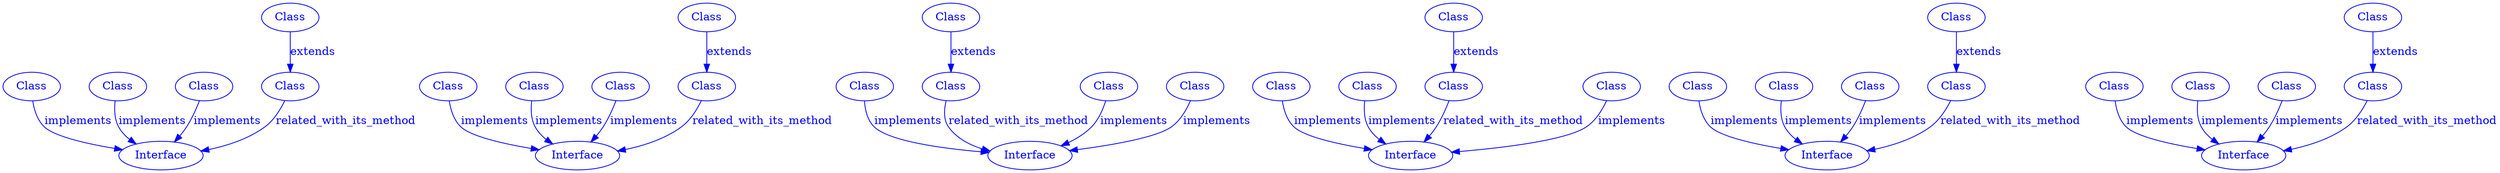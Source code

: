 
digraph SubdueGraph {
  105 [label="Class",color=blue,fontcolor=blue];
  190 [label="Class",color=blue,fontcolor=blue];
  372 [label="Class",color=blue,fontcolor=blue];
  427 [label="Class",color=blue,fontcolor=blue];
  451 [label="Class",color=blue,fontcolor=blue];
  488 [label="Interface",color=blue,fontcolor=blue];
  105 -> 488 [label="implements",color=blue,fontcolor=blue];
  190 -> 451 [label="extends",color=blue,fontcolor=blue];
  372 -> 488 [label="implements",color=blue,fontcolor=blue];
  427 -> 488 [label="implements",color=blue,fontcolor=blue];
  451 -> 488 [label="related_with_its_method",color=blue,fontcolor=blue];
  164 [label="Class",color=blue,fontcolor=blue];
  230 [label="Interface",color=blue,fontcolor=blue];
  235 [label="Class",color=blue,fontcolor=blue];
  385 [label="Class",color=blue,fontcolor=blue];
  394 [label="Class",color=blue,fontcolor=blue];
  423 [label="Class",color=blue,fontcolor=blue];
  164 -> 230 [label="implements",color=blue,fontcolor=blue];
  235 -> 230 [label="implements",color=blue,fontcolor=blue];
  385 -> 230 [label="implements",color=blue,fontcolor=blue];
  394 -> 423 [label="extends",color=blue,fontcolor=blue];
  423 -> 230 [label="related_with_its_method",color=blue,fontcolor=blue];
  5 [label="Class",color=blue,fontcolor=blue];
  44 [label="Interface",color=blue,fontcolor=blue];
  106 [label="Class",color=blue,fontcolor=blue];
  217 [label="Class",color=blue,fontcolor=blue];
  259 [label="Class",color=blue,fontcolor=blue];
  452 [label="Class",color=blue,fontcolor=blue];
  5 -> 44 [label="implements",color=blue,fontcolor=blue];
  217 -> 44 [label="implements",color=blue,fontcolor=blue];
  259 -> 44 [label="implements",color=blue,fontcolor=blue];
  452 -> 106 [label="extends",color=blue,fontcolor=blue];
  106 -> 44 [label="related_with_its_method",color=blue,fontcolor=blue];
  73 [label="Class",color=blue,fontcolor=blue];
  140 [label="Interface",color=blue,fontcolor=blue];
  185 [label="Class",color=blue,fontcolor=blue];
  194 [label="Class",color=blue,fontcolor=blue];
  199 [label="Class",color=blue,fontcolor=blue];
  273 [label="Class",color=blue,fontcolor=blue];
  73 -> 140 [label="implements",color=blue,fontcolor=blue];
  185 -> 140 [label="implements",color=blue,fontcolor=blue];
  194 -> 199 [label="extends",color=blue,fontcolor=blue];
  273 -> 140 [label="implements",color=blue,fontcolor=blue];
  199 -> 140 [label="related_with_its_method",color=blue,fontcolor=blue];
  28 [label="Class",color=blue,fontcolor=blue];
  56 [label="Class",color=blue,fontcolor=blue];
  123 [label="Class",color=blue,fontcolor=blue];
  195 [label="Class",color=blue,fontcolor=blue];
  200 [label="Class",color=blue,fontcolor=blue];
  481 [label="Interface",color=blue,fontcolor=blue];
  28 -> 481 [label="implements",color=blue,fontcolor=blue];
  56 -> 200 [label="extends",color=blue,fontcolor=blue];
  123 -> 481 [label="implements",color=blue,fontcolor=blue];
  195 -> 481 [label="implements",color=blue,fontcolor=blue];
  200 -> 481 [label="related_with_its_method",color=blue,fontcolor=blue];
  27 [label="Class",color=blue,fontcolor=blue];
  55 [label="Class",color=blue,fontcolor=blue];
  79 [label="Class",color=blue,fontcolor=blue];
  395 [label="Class",color=blue,fontcolor=blue];
  428 [label="Class",color=blue,fontcolor=blue];
  480 [label="Interface",color=blue,fontcolor=blue];
  27 -> 480 [label="implements",color=blue,fontcolor=blue];
  55 -> 480 [label="implements",color=blue,fontcolor=blue];
  79 -> 480 [label="implements",color=blue,fontcolor=blue];
  395 -> 428 [label="extends",color=blue,fontcolor=blue];
  428 -> 480 [label="related_with_its_method",color=blue,fontcolor=blue];
}
